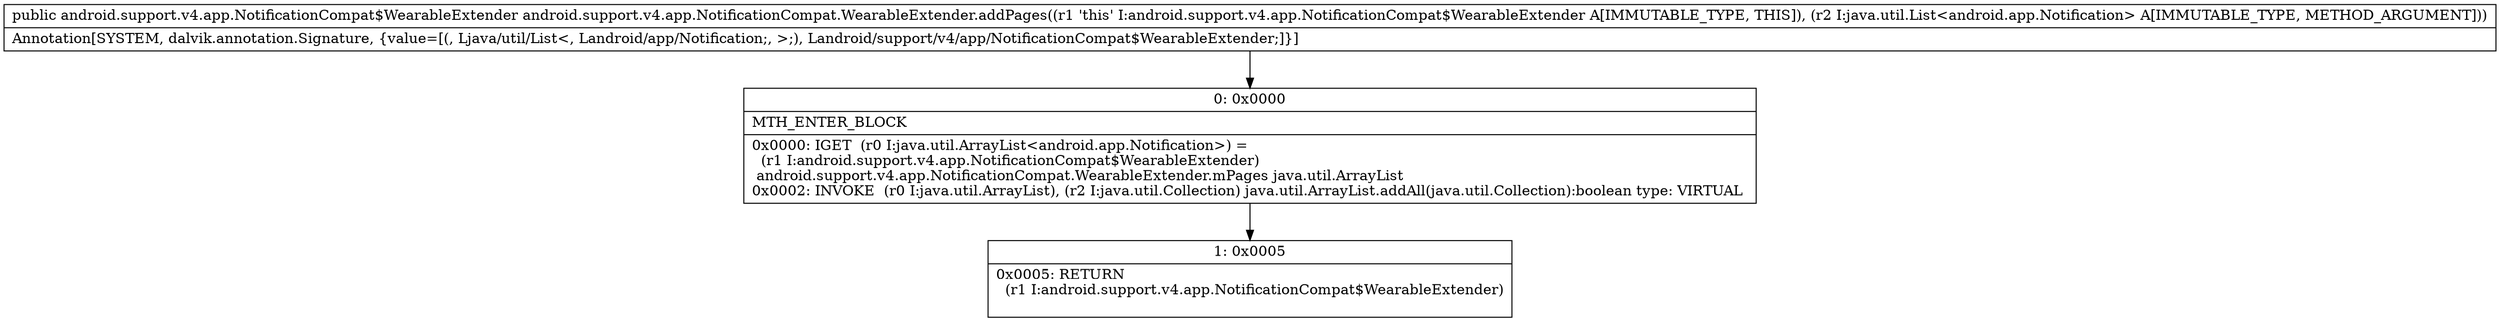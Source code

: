 digraph "CFG forandroid.support.v4.app.NotificationCompat.WearableExtender.addPages(Ljava\/util\/List;)Landroid\/support\/v4\/app\/NotificationCompat$WearableExtender;" {
Node_0 [shape=record,label="{0\:\ 0x0000|MTH_ENTER_BLOCK\l|0x0000: IGET  (r0 I:java.util.ArrayList\<android.app.Notification\>) = \l  (r1 I:android.support.v4.app.NotificationCompat$WearableExtender)\l android.support.v4.app.NotificationCompat.WearableExtender.mPages java.util.ArrayList \l0x0002: INVOKE  (r0 I:java.util.ArrayList), (r2 I:java.util.Collection) java.util.ArrayList.addAll(java.util.Collection):boolean type: VIRTUAL \l}"];
Node_1 [shape=record,label="{1\:\ 0x0005|0x0005: RETURN  \l  (r1 I:android.support.v4.app.NotificationCompat$WearableExtender)\l \l}"];
MethodNode[shape=record,label="{public android.support.v4.app.NotificationCompat$WearableExtender android.support.v4.app.NotificationCompat.WearableExtender.addPages((r1 'this' I:android.support.v4.app.NotificationCompat$WearableExtender A[IMMUTABLE_TYPE, THIS]), (r2 I:java.util.List\<android.app.Notification\> A[IMMUTABLE_TYPE, METHOD_ARGUMENT]))  | Annotation[SYSTEM, dalvik.annotation.Signature, \{value=[(, Ljava\/util\/List\<, Landroid\/app\/Notification;, \>;), Landroid\/support\/v4\/app\/NotificationCompat$WearableExtender;]\}]\l}"];
MethodNode -> Node_0;
Node_0 -> Node_1;
}

